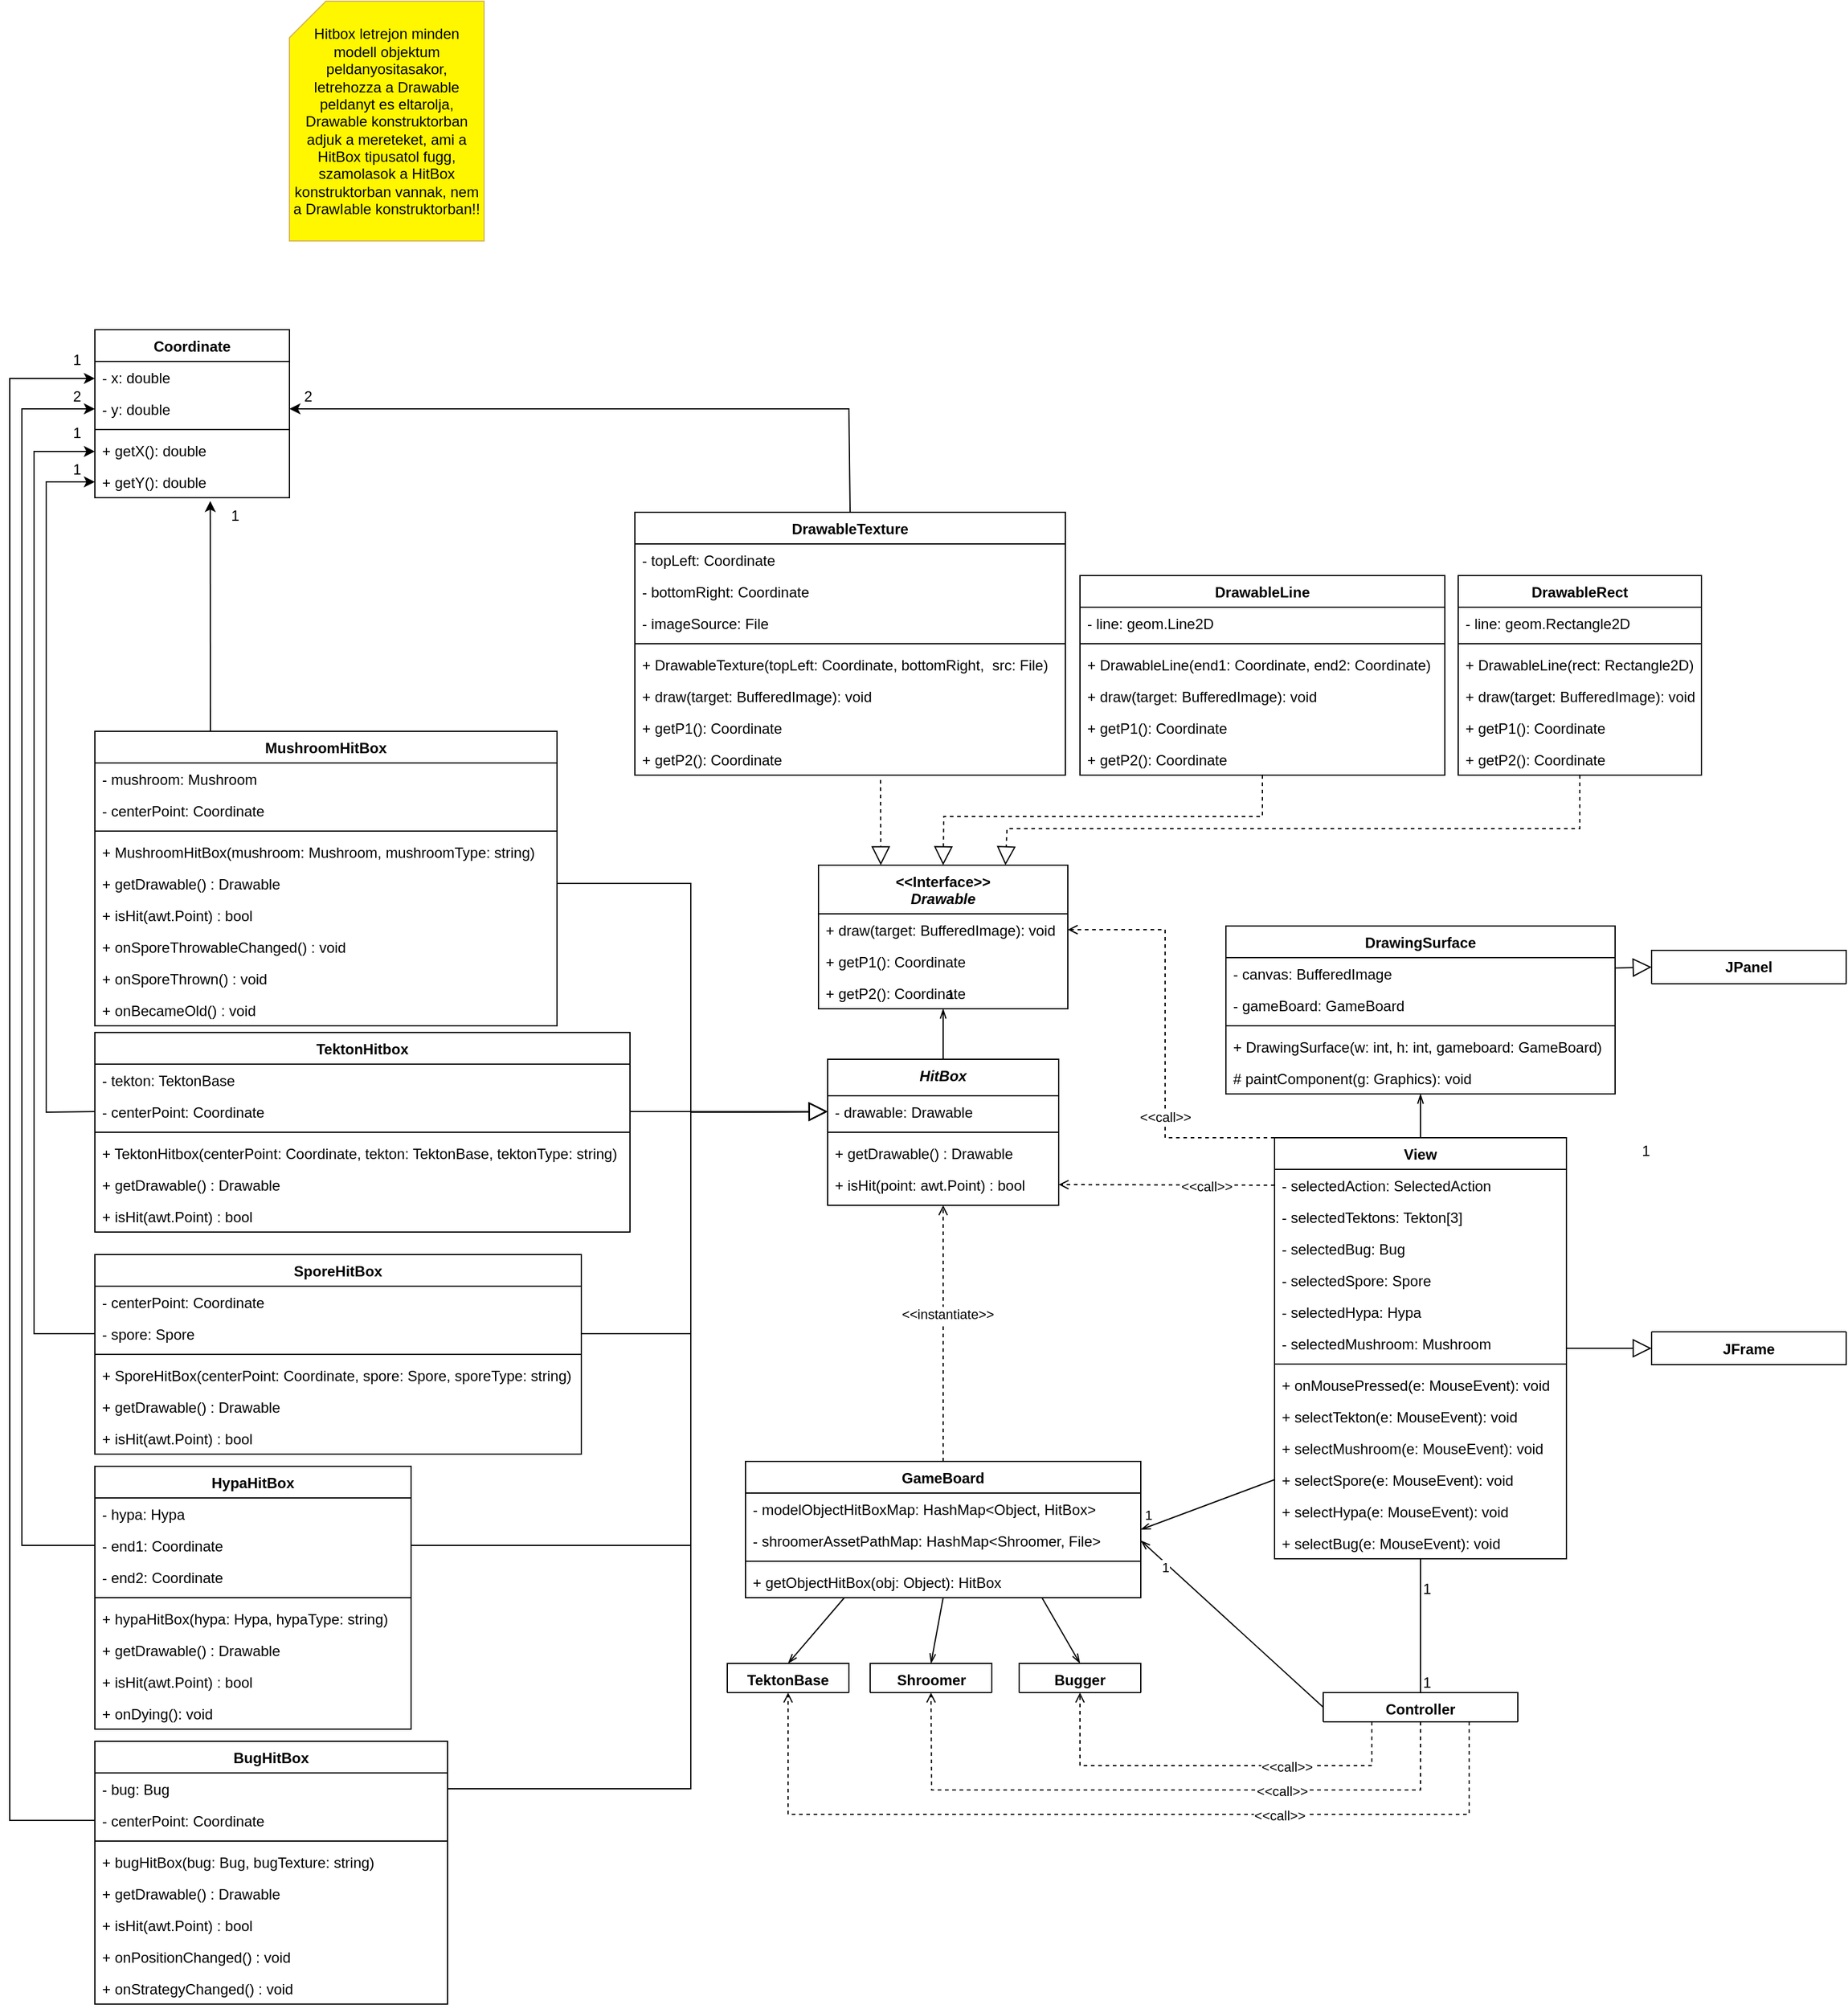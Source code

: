 <mxfile version="26.0.9">
  <diagram id="C5RBs43oDa-KdzZeNtuy" name="Page-1">
    <mxGraphModel dx="2099" dy="2045" grid="1" gridSize="10" guides="1" tooltips="1" connect="1" arrows="1" fold="1" page="1" pageScale="1" pageWidth="827" pageHeight="1169" math="0" shadow="0">
      <root>
        <mxCell id="WIyWlLk6GJQsqaUBKTNV-0" />
        <mxCell id="WIyWlLk6GJQsqaUBKTNV-1" parent="WIyWlLk6GJQsqaUBKTNV-0" />
        <mxCell id="b7TE18RzLWvJwAEUoL4X-48" value="" style="endArrow=openThin;html=1;rounded=0;exitX=0.5;exitY=0;exitDx=0;exitDy=0;endFill=0;labelPosition=right;verticalLabelPosition=top;align=left;verticalAlign=bottom;entryX=0.5;entryY=1;entryDx=0;entryDy=0;" parent="WIyWlLk6GJQsqaUBKTNV-1" source="zkfFHV4jXpPFQw0GAbJ--0" target="b7TE18RzLWvJwAEUoL4X-44" edge="1">
          <mxGeometry width="50" height="50" relative="1" as="geometry">
            <mxPoint x="530" y="70" as="sourcePoint" />
            <mxPoint x="535" y="570" as="targetPoint" />
          </mxGeometry>
        </mxCell>
        <mxCell id="25JT92ZDACR5uKr7Yj_K-0" value="1" style="edgeLabel;html=1;align=center;verticalAlign=middle;resizable=0;points=[];" parent="b7TE18RzLWvJwAEUoL4X-48" vertex="1" connectable="0">
          <mxGeometry x="-0.158" y="-2" relative="1" as="geometry">
            <mxPoint x="3" y="-36" as="offset" />
          </mxGeometry>
        </mxCell>
        <mxCell id="zkfFHV4jXpPFQw0GAbJ--0" value="HitBox" style="swimlane;fontStyle=3;align=center;verticalAlign=top;childLayout=stackLayout;horizontal=1;startSize=30;horizontalStack=0;resizeParent=1;resizeLast=0;collapsible=1;marginBottom=0;rounded=0;shadow=0;strokeWidth=1;fillColor=#FFFFFF;" parent="WIyWlLk6GJQsqaUBKTNV-1" vertex="1">
          <mxGeometry x="522.5" y="599.5" width="190" height="120" as="geometry">
            <mxRectangle x="230" y="140" width="160" height="26" as="alternateBounds" />
          </mxGeometry>
        </mxCell>
        <mxCell id="b7TE18RzLWvJwAEUoL4X-18" value="- drawable: Drawable" style="text;align=left;verticalAlign=top;spacingLeft=4;spacingRight=4;overflow=hidden;rotatable=0;points=[[0,0.5],[1,0.5]];portConstraint=eastwest;" parent="zkfFHV4jXpPFQw0GAbJ--0" vertex="1">
          <mxGeometry y="30" width="190" height="26" as="geometry" />
        </mxCell>
        <mxCell id="b7TE18RzLWvJwAEUoL4X-16" value="" style="line;html=1;strokeWidth=1;align=left;verticalAlign=middle;spacingTop=-1;spacingLeft=3;spacingRight=3;rotatable=0;labelPosition=right;points=[];portConstraint=eastwest;" parent="zkfFHV4jXpPFQw0GAbJ--0" vertex="1">
          <mxGeometry y="56" width="190" height="8" as="geometry" />
        </mxCell>
        <mxCell id="b7TE18RzLWvJwAEUoL4X-0" value="+ getDrawable() : Drawable" style="text;align=left;verticalAlign=top;spacingLeft=4;spacingRight=4;overflow=hidden;rotatable=0;points=[[0,0.5],[1,0.5]];portConstraint=eastwest;" parent="zkfFHV4jXpPFQw0GAbJ--0" vertex="1">
          <mxGeometry y="64" width="190" height="26" as="geometry" />
        </mxCell>
        <mxCell id="zkfFHV4jXpPFQw0GAbJ--5" value="+ isHit(point: awt.Point) : bool" style="text;align=left;verticalAlign=top;spacingLeft=4;spacingRight=4;overflow=hidden;rotatable=0;points=[[0,0.5],[1,0.5]];portConstraint=eastwest;" parent="zkfFHV4jXpPFQw0GAbJ--0" vertex="1">
          <mxGeometry y="90" width="190" height="26" as="geometry" />
        </mxCell>
        <mxCell id="zkfFHV4jXpPFQw0GAbJ--6" value="TektonHitbox" style="swimlane;fontStyle=1;align=center;verticalAlign=top;childLayout=stackLayout;horizontal=1;startSize=26;horizontalStack=0;resizeParent=1;resizeLast=0;collapsible=1;marginBottom=0;rounded=0;shadow=0;strokeWidth=1;" parent="WIyWlLk6GJQsqaUBKTNV-1" vertex="1">
          <mxGeometry x="-80" y="577.5" width="440" height="164" as="geometry">
            <mxRectangle x="130" y="380" width="160" height="26" as="alternateBounds" />
          </mxGeometry>
        </mxCell>
        <mxCell id="HNIebZclduJJjI2QNTIw-2" value="- tekton: TektonBase" style="text;align=left;verticalAlign=top;spacingLeft=4;spacingRight=4;overflow=hidden;rotatable=0;points=[[0,0.5],[1,0.5]];portConstraint=eastwest;rounded=0;shadow=0;html=0;" parent="zkfFHV4jXpPFQw0GAbJ--6" vertex="1">
          <mxGeometry y="26" width="440" height="26" as="geometry" />
        </mxCell>
        <mxCell id="25JT92ZDACR5uKr7Yj_K-16" value="- centerPoint: Coordinate" style="text;align=left;verticalAlign=top;spacingLeft=4;spacingRight=4;overflow=hidden;rotatable=0;points=[[0,0.5],[1,0.5]];portConstraint=eastwest;spacing=2;" parent="zkfFHV4jXpPFQw0GAbJ--6" vertex="1">
          <mxGeometry y="52" width="440" height="26" as="geometry" />
        </mxCell>
        <mxCell id="zkfFHV4jXpPFQw0GAbJ--9" value="" style="line;html=1;strokeWidth=1;align=left;verticalAlign=middle;spacingTop=-1;spacingLeft=3;spacingRight=3;rotatable=0;labelPosition=right;points=[];portConstraint=eastwest;" parent="zkfFHV4jXpPFQw0GAbJ--6" vertex="1">
          <mxGeometry y="78" width="440" height="8" as="geometry" />
        </mxCell>
        <mxCell id="b7TE18RzLWvJwAEUoL4X-19" value="+ TektonHitbox(centerPoint: Coordinate, tekton: TektonBase, tektonType: string) " style="text;align=left;verticalAlign=top;spacingLeft=4;spacingRight=4;overflow=hidden;rotatable=0;points=[[0,0.5],[1,0.5]];portConstraint=eastwest;" parent="zkfFHV4jXpPFQw0GAbJ--6" vertex="1">
          <mxGeometry y="86" width="440" height="26" as="geometry" />
        </mxCell>
        <mxCell id="HNIebZclduJJjI2QNTIw-1" value="+ getDrawable() : Drawable" style="text;align=left;verticalAlign=top;spacingLeft=4;spacingRight=4;overflow=hidden;rotatable=0;points=[[0,0.5],[1,0.5]];portConstraint=eastwest;" parent="zkfFHV4jXpPFQw0GAbJ--6" vertex="1">
          <mxGeometry y="112" width="440" height="26" as="geometry" />
        </mxCell>
        <mxCell id="b7TE18RzLWvJwAEUoL4X-20" value="+ isHit(awt.Point) : bool" style="text;align=left;verticalAlign=top;spacingLeft=4;spacingRight=4;overflow=hidden;rotatable=0;points=[[0,0.5],[1,0.5]];portConstraint=eastwest;" parent="zkfFHV4jXpPFQw0GAbJ--6" vertex="1">
          <mxGeometry y="138" width="440" height="26" as="geometry" />
        </mxCell>
        <mxCell id="zkfFHV4jXpPFQw0GAbJ--13" value="MushroomHitBox" style="swimlane;fontStyle=1;align=center;verticalAlign=top;childLayout=stackLayout;horizontal=1;startSize=26;horizontalStack=0;resizeParent=1;resizeLast=0;collapsible=1;marginBottom=0;rounded=0;shadow=0;strokeWidth=1;" parent="WIyWlLk6GJQsqaUBKTNV-1" vertex="1">
          <mxGeometry x="-80" y="330" width="380" height="242" as="geometry">
            <mxRectangle x="340" y="380" width="170" height="26" as="alternateBounds" />
          </mxGeometry>
        </mxCell>
        <mxCell id="HNIebZclduJJjI2QNTIw-5" value="- mushroom: Mushroom" style="text;align=left;verticalAlign=top;spacingLeft=4;spacingRight=4;overflow=hidden;rotatable=0;points=[[0,0.5],[1,0.5]];portConstraint=eastwest;rounded=0;shadow=0;html=0;" parent="zkfFHV4jXpPFQw0GAbJ--13" vertex="1">
          <mxGeometry y="26" width="380" height="26" as="geometry" />
        </mxCell>
        <mxCell id="25JT92ZDACR5uKr7Yj_K-15" value="- centerPoint: Coordinate" style="text;align=left;verticalAlign=top;spacingLeft=4;spacingRight=4;overflow=hidden;rotatable=0;points=[[0,0.5],[1,0.5]];portConstraint=eastwest;spacing=2;" parent="zkfFHV4jXpPFQw0GAbJ--13" vertex="1">
          <mxGeometry y="52" width="380" height="26" as="geometry" />
        </mxCell>
        <mxCell id="zkfFHV4jXpPFQw0GAbJ--15" value="" style="line;html=1;strokeWidth=1;align=left;verticalAlign=middle;spacingTop=-1;spacingLeft=3;spacingRight=3;rotatable=0;labelPosition=right;points=[];portConstraint=eastwest;" parent="zkfFHV4jXpPFQw0GAbJ--13" vertex="1">
          <mxGeometry y="78" width="380" height="8" as="geometry" />
        </mxCell>
        <mxCell id="b7TE18RzLWvJwAEUoL4X-22" value="+ MushroomHitBox(mushroom: Mushroom, mushroomType: string)" style="text;align=left;verticalAlign=top;spacingLeft=4;spacingRight=4;overflow=hidden;rotatable=0;points=[[0,0.5],[1,0.5]];portConstraint=eastwest;" parent="zkfFHV4jXpPFQw0GAbJ--13" vertex="1">
          <mxGeometry y="86" width="380" height="26" as="geometry" />
        </mxCell>
        <mxCell id="HNIebZclduJJjI2QNTIw-4" value="+ getDrawable() : Drawable" style="text;align=left;verticalAlign=top;spacingLeft=4;spacingRight=4;overflow=hidden;rotatable=0;points=[[0,0.5],[1,0.5]];portConstraint=eastwest;" parent="zkfFHV4jXpPFQw0GAbJ--13" vertex="1">
          <mxGeometry y="112" width="380" height="26" as="geometry" />
        </mxCell>
        <mxCell id="b7TE18RzLWvJwAEUoL4X-23" value="+ isHit(awt.Point) : bool" style="text;align=left;verticalAlign=top;spacingLeft=4;spacingRight=4;overflow=hidden;rotatable=0;points=[[0,0.5],[1,0.5]];portConstraint=eastwest;" parent="zkfFHV4jXpPFQw0GAbJ--13" vertex="1">
          <mxGeometry y="138" width="380" height="26" as="geometry" />
        </mxCell>
        <mxCell id="b7TE18RzLWvJwAEUoL4X-25" value="+ onSporeThrowableChanged() : void" style="text;align=left;verticalAlign=top;spacingLeft=4;spacingRight=4;overflow=hidden;rotatable=0;points=[[0,0.5],[1,0.5]];portConstraint=eastwest;" parent="zkfFHV4jXpPFQw0GAbJ--13" vertex="1">
          <mxGeometry y="164" width="380" height="26" as="geometry" />
        </mxCell>
        <mxCell id="b7TE18RzLWvJwAEUoL4X-24" value="+ onSporeThrown() : void" style="text;align=left;verticalAlign=top;spacingLeft=4;spacingRight=4;overflow=hidden;rotatable=0;points=[[0,0.5],[1,0.5]];portConstraint=eastwest;" parent="zkfFHV4jXpPFQw0GAbJ--13" vertex="1">
          <mxGeometry y="190" width="380" height="26" as="geometry" />
        </mxCell>
        <mxCell id="b7TE18RzLWvJwAEUoL4X-26" value="+ onBecameOld() : void" style="text;align=left;verticalAlign=top;spacingLeft=4;spacingRight=4;overflow=hidden;rotatable=0;points=[[0,0.5],[1,0.5]];portConstraint=eastwest;" parent="zkfFHV4jXpPFQw0GAbJ--13" vertex="1">
          <mxGeometry y="216" width="380" height="26" as="geometry" />
        </mxCell>
        <mxCell id="b7TE18RzLWvJwAEUoL4X-1" value="HypaHitBox" style="swimlane;fontStyle=1;align=center;verticalAlign=top;childLayout=stackLayout;horizontal=1;startSize=26;horizontalStack=0;resizeParent=1;resizeParentMax=0;resizeLast=0;collapsible=1;marginBottom=0;whiteSpace=wrap;html=1;" parent="WIyWlLk6GJQsqaUBKTNV-1" vertex="1">
          <mxGeometry x="-80" y="934" width="260" height="216" as="geometry" />
        </mxCell>
        <mxCell id="HNIebZclduJJjI2QNTIw-9" value="- hypa: Hypa" style="text;strokeColor=none;fillColor=none;align=left;verticalAlign=top;spacingLeft=4;spacingRight=4;overflow=hidden;rotatable=0;points=[[0,0.5],[1,0.5]];portConstraint=eastwest;whiteSpace=wrap;html=1;" parent="b7TE18RzLWvJwAEUoL4X-1" vertex="1">
          <mxGeometry y="26" width="260" height="26" as="geometry" />
        </mxCell>
        <mxCell id="b7TE18RzLWvJwAEUoL4X-2" value="- end1: Coordinate" style="text;strokeColor=none;fillColor=none;align=left;verticalAlign=top;spacingLeft=4;spacingRight=4;overflow=hidden;rotatable=0;points=[[0,0.5],[1,0.5]];portConstraint=eastwest;whiteSpace=wrap;html=1;" parent="b7TE18RzLWvJwAEUoL4X-1" vertex="1">
          <mxGeometry y="52" width="260" height="26" as="geometry" />
        </mxCell>
        <mxCell id="b7TE18RzLWvJwAEUoL4X-89" value="- end2: Coordinate" style="text;strokeColor=none;fillColor=none;align=left;verticalAlign=top;spacingLeft=4;spacingRight=4;overflow=hidden;rotatable=0;points=[[0,0.5],[1,0.5]];portConstraint=eastwest;whiteSpace=wrap;html=1;" parent="b7TE18RzLWvJwAEUoL4X-1" vertex="1">
          <mxGeometry y="78" width="260" height="26" as="geometry" />
        </mxCell>
        <mxCell id="b7TE18RzLWvJwAEUoL4X-3" value="" style="line;strokeWidth=1;fillColor=none;align=left;verticalAlign=middle;spacingTop=-1;spacingLeft=3;spacingRight=3;rotatable=0;labelPosition=right;points=[];portConstraint=eastwest;strokeColor=inherit;" parent="b7TE18RzLWvJwAEUoL4X-1" vertex="1">
          <mxGeometry y="104" width="260" height="8" as="geometry" />
        </mxCell>
        <mxCell id="HNIebZclduJJjI2QNTIw-8" value="+ hypaHitBox(hypa: Hypa, hypaType: string)" style="text;align=left;verticalAlign=top;spacingLeft=4;spacingRight=4;overflow=hidden;rotatable=0;points=[[0,0.5],[1,0.5]];portConstraint=eastwest;" parent="b7TE18RzLWvJwAEUoL4X-1" vertex="1">
          <mxGeometry y="112" width="260" height="26" as="geometry" />
        </mxCell>
        <mxCell id="b7TE18RzLWvJwAEUoL4X-30" value="+ getDrawable() : Drawable" style="text;align=left;verticalAlign=top;spacingLeft=4;spacingRight=4;overflow=hidden;rotatable=0;points=[[0,0.5],[1,0.5]];portConstraint=eastwest;" parent="b7TE18RzLWvJwAEUoL4X-1" vertex="1">
          <mxGeometry y="138" width="260" height="26" as="geometry" />
        </mxCell>
        <mxCell id="b7TE18RzLWvJwAEUoL4X-31" value="+ isHit(awt.Point) : bool" style="text;align=left;verticalAlign=top;spacingLeft=4;spacingRight=4;overflow=hidden;rotatable=0;points=[[0,0.5],[1,0.5]];portConstraint=eastwest;" parent="b7TE18RzLWvJwAEUoL4X-1" vertex="1">
          <mxGeometry y="164" width="260" height="26" as="geometry" />
        </mxCell>
        <mxCell id="b7TE18RzLWvJwAEUoL4X-32" value="+ onDying(): void" style="text;align=left;verticalAlign=top;spacingLeft=4;spacingRight=4;overflow=hidden;rotatable=0;points=[[0,0.5],[1,0.5]];portConstraint=eastwest;" parent="b7TE18RzLWvJwAEUoL4X-1" vertex="1">
          <mxGeometry y="190" width="260" height="26" as="geometry" />
        </mxCell>
        <mxCell id="b7TE18RzLWvJwAEUoL4X-6" value="SporeHitBox" style="swimlane;fontStyle=1;align=center;verticalAlign=top;childLayout=stackLayout;horizontal=1;startSize=26;horizontalStack=0;resizeParent=1;resizeParentMax=0;resizeLast=0;collapsible=1;marginBottom=0;whiteSpace=wrap;html=1;" parent="WIyWlLk6GJQsqaUBKTNV-1" vertex="1">
          <mxGeometry x="-80" y="760" width="400" height="164" as="geometry" />
        </mxCell>
        <mxCell id="25JT92ZDACR5uKr7Yj_K-17" value="- centerPoint: Coordinate" style="text;align=left;verticalAlign=top;spacingLeft=4;spacingRight=4;overflow=hidden;rotatable=0;points=[[0,0.5],[1,0.5]];portConstraint=eastwest;spacing=2;" parent="b7TE18RzLWvJwAEUoL4X-6" vertex="1">
          <mxGeometry y="26" width="400" height="26" as="geometry" />
        </mxCell>
        <mxCell id="HNIebZclduJJjI2QNTIw-6" value="- spore: Spore" style="text;align=left;verticalAlign=top;spacingLeft=4;spacingRight=4;overflow=hidden;rotatable=0;points=[[0,0.5],[1,0.5]];portConstraint=eastwest;rounded=0;shadow=0;html=0;" parent="b7TE18RzLWvJwAEUoL4X-6" vertex="1">
          <mxGeometry y="52" width="400" height="26" as="geometry" />
        </mxCell>
        <mxCell id="b7TE18RzLWvJwAEUoL4X-8" value="" style="line;strokeWidth=1;fillColor=none;align=left;verticalAlign=middle;spacingTop=-1;spacingLeft=3;spacingRight=3;rotatable=0;labelPosition=right;points=[];portConstraint=eastwest;strokeColor=inherit;" parent="b7TE18RzLWvJwAEUoL4X-6" vertex="1">
          <mxGeometry y="78" width="400" height="8" as="geometry" />
        </mxCell>
        <mxCell id="HNIebZclduJJjI2QNTIw-7" value="+ SporeHitBox(centerPoint: Coordinate, spore: Spore, sporeType: string)" style="text;align=left;verticalAlign=top;spacingLeft=4;spacingRight=4;overflow=hidden;rotatable=0;points=[[0,0.5],[1,0.5]];portConstraint=eastwest;" parent="b7TE18RzLWvJwAEUoL4X-6" vertex="1">
          <mxGeometry y="86" width="400" height="26" as="geometry" />
        </mxCell>
        <mxCell id="b7TE18RzLWvJwAEUoL4X-28" value="+ getDrawable() : Drawable" style="text;align=left;verticalAlign=top;spacingLeft=4;spacingRight=4;overflow=hidden;rotatable=0;points=[[0,0.5],[1,0.5]];portConstraint=eastwest;" parent="b7TE18RzLWvJwAEUoL4X-6" vertex="1">
          <mxGeometry y="112" width="400" height="26" as="geometry" />
        </mxCell>
        <mxCell id="b7TE18RzLWvJwAEUoL4X-29" value="+ isHit(awt.Point) : bool" style="text;align=left;verticalAlign=top;spacingLeft=4;spacingRight=4;overflow=hidden;rotatable=0;points=[[0,0.5],[1,0.5]];portConstraint=eastwest;" parent="b7TE18RzLWvJwAEUoL4X-6" vertex="1">
          <mxGeometry y="138" width="400" height="26" as="geometry" />
        </mxCell>
        <mxCell id="b7TE18RzLWvJwAEUoL4X-11" value="BugHitBox" style="swimlane;fontStyle=1;align=center;verticalAlign=top;childLayout=stackLayout;horizontal=1;startSize=26;horizontalStack=0;resizeParent=1;resizeParentMax=0;resizeLast=0;collapsible=1;marginBottom=0;whiteSpace=wrap;html=1;" parent="WIyWlLk6GJQsqaUBKTNV-1" vertex="1">
          <mxGeometry x="-80" y="1160" width="290" height="216" as="geometry" />
        </mxCell>
        <mxCell id="HNIebZclduJJjI2QNTIw-10" value="- bug: Bug" style="text;strokeColor=none;fillColor=none;align=left;verticalAlign=top;spacingLeft=4;spacingRight=4;overflow=hidden;rotatable=0;points=[[0,0.5],[1,0.5]];portConstraint=eastwest;whiteSpace=wrap;html=1;" parent="b7TE18RzLWvJwAEUoL4X-11" vertex="1">
          <mxGeometry y="26" width="290" height="26" as="geometry" />
        </mxCell>
        <mxCell id="25JT92ZDACR5uKr7Yj_K-18" value="- centerPoint: Coordinate" style="text;align=left;verticalAlign=top;spacingLeft=4;spacingRight=4;overflow=hidden;rotatable=0;points=[[0,0.5],[1,0.5]];portConstraint=eastwest;spacing=2;" parent="b7TE18RzLWvJwAEUoL4X-11" vertex="1">
          <mxGeometry y="52" width="290" height="26" as="geometry" />
        </mxCell>
        <mxCell id="b7TE18RzLWvJwAEUoL4X-13" value="" style="line;strokeWidth=1;fillColor=none;align=left;verticalAlign=middle;spacingTop=-1;spacingLeft=3;spacingRight=3;rotatable=0;labelPosition=right;points=[];portConstraint=eastwest;strokeColor=inherit;" parent="b7TE18RzLWvJwAEUoL4X-11" vertex="1">
          <mxGeometry y="78" width="290" height="8" as="geometry" />
        </mxCell>
        <mxCell id="HNIebZclduJJjI2QNTIw-11" value="+ bugHitBox(bug: Bug, bugTexture: string)" style="text;align=left;verticalAlign=top;spacingLeft=4;spacingRight=4;overflow=hidden;rotatable=0;points=[[0,0.5],[1,0.5]];portConstraint=eastwest;" parent="b7TE18RzLWvJwAEUoL4X-11" vertex="1">
          <mxGeometry y="86" width="290" height="26" as="geometry" />
        </mxCell>
        <mxCell id="b7TE18RzLWvJwAEUoL4X-34" value="+ getDrawable() : Drawable" style="text;align=left;verticalAlign=top;spacingLeft=4;spacingRight=4;overflow=hidden;rotatable=0;points=[[0,0.5],[1,0.5]];portConstraint=eastwest;" parent="b7TE18RzLWvJwAEUoL4X-11" vertex="1">
          <mxGeometry y="112" width="290" height="26" as="geometry" />
        </mxCell>
        <mxCell id="b7TE18RzLWvJwAEUoL4X-35" value="+ isHit(awt.Point) : bool" style="text;align=left;verticalAlign=top;spacingLeft=4;spacingRight=4;overflow=hidden;rotatable=0;points=[[0,0.5],[1,0.5]];portConstraint=eastwest;" parent="b7TE18RzLWvJwAEUoL4X-11" vertex="1">
          <mxGeometry y="138" width="290" height="26" as="geometry" />
        </mxCell>
        <mxCell id="b7TE18RzLWvJwAEUoL4X-36" value="+ onPositionChanged() : void" style="text;align=left;verticalAlign=top;spacingLeft=4;spacingRight=4;overflow=hidden;rotatable=0;points=[[0,0.5],[1,0.5]];portConstraint=eastwest;" parent="b7TE18RzLWvJwAEUoL4X-11" vertex="1">
          <mxGeometry y="164" width="290" height="26" as="geometry" />
        </mxCell>
        <mxCell id="b7TE18RzLWvJwAEUoL4X-37" value="+ onStrategyChanged() : void" style="text;align=left;verticalAlign=top;spacingLeft=4;spacingRight=4;overflow=hidden;rotatable=0;points=[[0,0.5],[1,0.5]];portConstraint=eastwest;" parent="b7TE18RzLWvJwAEUoL4X-11" vertex="1">
          <mxGeometry y="190" width="290" height="26" as="geometry" />
        </mxCell>
        <mxCell id="b7TE18RzLWvJwAEUoL4X-44" value="&amp;lt;&amp;lt;Interface&amp;gt;&amp;gt;&lt;div&gt;&lt;i&gt;Drawable&lt;/i&gt;&lt;/div&gt;" style="swimlane;fontStyle=1;align=center;verticalAlign=top;childLayout=stackLayout;horizontal=1;startSize=40;horizontalStack=0;resizeParent=1;resizeParentMax=0;resizeLast=0;collapsible=1;marginBottom=0;whiteSpace=wrap;html=1;" parent="WIyWlLk6GJQsqaUBKTNV-1" vertex="1">
          <mxGeometry x="515" y="440" width="205" height="118" as="geometry" />
        </mxCell>
        <mxCell id="b7TE18RzLWvJwAEUoL4X-47" value="+ draw(target: BufferedImage): void" style="text;strokeColor=none;fillColor=none;align=left;verticalAlign=top;spacingLeft=4;spacingRight=4;overflow=hidden;rotatable=0;points=[[0,0.5],[1,0.5]];portConstraint=eastwest;whiteSpace=wrap;html=1;" parent="b7TE18RzLWvJwAEUoL4X-44" vertex="1">
          <mxGeometry y="40" width="205" height="26" as="geometry" />
        </mxCell>
        <mxCell id="25JT92ZDACR5uKr7Yj_K-7" value="+ getP1(): Coordinate" style="text;strokeColor=none;fillColor=none;align=left;verticalAlign=top;spacingLeft=4;spacingRight=4;overflow=hidden;rotatable=0;points=[[0,0.5],[1,0.5]];portConstraint=eastwest;whiteSpace=wrap;html=1;" parent="b7TE18RzLWvJwAEUoL4X-44" vertex="1">
          <mxGeometry y="66" width="205" height="26" as="geometry" />
        </mxCell>
        <mxCell id="25JT92ZDACR5uKr7Yj_K-8" value="+ getP2(): Coordinate" style="text;strokeColor=none;fillColor=none;align=left;verticalAlign=top;spacingLeft=4;spacingRight=4;overflow=hidden;rotatable=0;points=[[0,0.5],[1,0.5]];portConstraint=eastwest;whiteSpace=wrap;html=1;" parent="b7TE18RzLWvJwAEUoL4X-44" vertex="1">
          <mxGeometry y="92" width="205" height="26" as="geometry" />
        </mxCell>
        <mxCell id="b7TE18RzLWvJwAEUoL4X-49" value="DrawableTexture" style="swimlane;fontStyle=1;align=center;verticalAlign=top;childLayout=stackLayout;horizontal=1;startSize=26;horizontalStack=0;resizeParent=1;resizeParentMax=0;resizeLast=0;collapsible=1;marginBottom=0;whiteSpace=wrap;html=1;" parent="WIyWlLk6GJQsqaUBKTNV-1" vertex="1">
          <mxGeometry x="364" y="150" width="354" height="216" as="geometry" />
        </mxCell>
        <mxCell id="25JT92ZDACR5uKr7Yj_K-19" value="- topLeft: Coordinate" style="text;strokeColor=none;fillColor=none;align=left;verticalAlign=top;spacingLeft=4;spacingRight=4;overflow=hidden;rotatable=0;points=[[0,0.5],[1,0.5]];portConstraint=eastwest;whiteSpace=wrap;html=1;" parent="b7TE18RzLWvJwAEUoL4X-49" vertex="1">
          <mxGeometry y="26" width="354" height="26" as="geometry" />
        </mxCell>
        <mxCell id="b7TE18RzLWvJwAEUoL4X-50" value="- bottomRight: Coordinate" style="text;strokeColor=none;fillColor=none;align=left;verticalAlign=top;spacingLeft=4;spacingRight=4;overflow=hidden;rotatable=0;points=[[0,0.5],[1,0.5]];portConstraint=eastwest;whiteSpace=wrap;html=1;" parent="b7TE18RzLWvJwAEUoL4X-49" vertex="1">
          <mxGeometry y="52" width="354" height="26" as="geometry" />
        </mxCell>
        <mxCell id="b7TE18RzLWvJwAEUoL4X-58" value="- imageSource: File" style="text;strokeColor=none;fillColor=none;align=left;verticalAlign=top;spacingLeft=4;spacingRight=4;overflow=hidden;rotatable=0;points=[[0,0.5],[1,0.5]];portConstraint=eastwest;whiteSpace=wrap;html=1;" parent="b7TE18RzLWvJwAEUoL4X-49" vertex="1">
          <mxGeometry y="78" width="354" height="26" as="geometry" />
        </mxCell>
        <mxCell id="b7TE18RzLWvJwAEUoL4X-51" value="" style="line;strokeWidth=1;fillColor=none;align=left;verticalAlign=middle;spacingTop=-1;spacingLeft=3;spacingRight=3;rotatable=0;labelPosition=right;points=[];portConstraint=eastwest;strokeColor=inherit;" parent="b7TE18RzLWvJwAEUoL4X-49" vertex="1">
          <mxGeometry y="104" width="354" height="8" as="geometry" />
        </mxCell>
        <mxCell id="b7TE18RzLWvJwAEUoL4X-53" value="+ DrawableTexture(topLeft: Coordinate, bottomRight,&amp;nbsp; src: File)" style="text;strokeColor=none;fillColor=none;align=left;verticalAlign=top;spacingLeft=4;spacingRight=4;overflow=hidden;rotatable=0;points=[[0,0.5],[1,0.5]];portConstraint=eastwest;whiteSpace=wrap;html=1;" parent="b7TE18RzLWvJwAEUoL4X-49" vertex="1">
          <mxGeometry y="112" width="354" height="26" as="geometry" />
        </mxCell>
        <mxCell id="HNIebZclduJJjI2QNTIw-64" value="+ draw(target: BufferedImage): void" style="text;strokeColor=none;fillColor=none;align=left;verticalAlign=top;spacingLeft=4;spacingRight=4;overflow=hidden;rotatable=0;points=[[0,0.5],[1,0.5]];portConstraint=eastwest;whiteSpace=wrap;html=1;" parent="b7TE18RzLWvJwAEUoL4X-49" vertex="1">
          <mxGeometry y="138" width="354" height="26" as="geometry" />
        </mxCell>
        <mxCell id="25JT92ZDACR5uKr7Yj_K-9" value="+ getP1(): Coordinate" style="text;strokeColor=none;fillColor=none;align=left;verticalAlign=top;spacingLeft=4;spacingRight=4;overflow=hidden;rotatable=0;points=[[0,0.5],[1,0.5]];portConstraint=eastwest;whiteSpace=wrap;html=1;" parent="b7TE18RzLWvJwAEUoL4X-49" vertex="1">
          <mxGeometry y="164" width="354" height="26" as="geometry" />
        </mxCell>
        <mxCell id="25JT92ZDACR5uKr7Yj_K-10" value="+ getP2(): Coordinate" style="text;strokeColor=none;fillColor=none;align=left;verticalAlign=top;spacingLeft=4;spacingRight=4;overflow=hidden;rotatable=0;points=[[0,0.5],[1,0.5]];portConstraint=eastwest;whiteSpace=wrap;html=1;" parent="b7TE18RzLWvJwAEUoL4X-49" vertex="1">
          <mxGeometry y="190" width="354" height="26" as="geometry" />
        </mxCell>
        <mxCell id="b7TE18RzLWvJwAEUoL4X-67" value="DrawableLine" style="swimlane;fontStyle=1;align=center;verticalAlign=top;childLayout=stackLayout;horizontal=1;startSize=26;horizontalStack=0;resizeParent=1;resizeParentMax=0;resizeLast=0;collapsible=1;marginBottom=0;whiteSpace=wrap;html=1;" parent="WIyWlLk6GJQsqaUBKTNV-1" vertex="1">
          <mxGeometry x="730" y="202" width="300" height="164" as="geometry" />
        </mxCell>
        <mxCell id="b7TE18RzLWvJwAEUoL4X-68" value="- line:&amp;nbsp;geom.Line2D" style="text;strokeColor=none;fillColor=none;align=left;verticalAlign=top;spacingLeft=4;spacingRight=4;overflow=hidden;rotatable=0;points=[[0,0.5],[1,0.5]];portConstraint=eastwest;whiteSpace=wrap;html=1;" parent="b7TE18RzLWvJwAEUoL4X-67" vertex="1">
          <mxGeometry y="26" width="300" height="26" as="geometry" />
        </mxCell>
        <mxCell id="b7TE18RzLWvJwAEUoL4X-69" value="" style="line;strokeWidth=1;fillColor=none;align=left;verticalAlign=middle;spacingTop=-1;spacingLeft=3;spacingRight=3;rotatable=0;labelPosition=right;points=[];portConstraint=eastwest;strokeColor=inherit;" parent="b7TE18RzLWvJwAEUoL4X-67" vertex="1">
          <mxGeometry y="52" width="300" height="8" as="geometry" />
        </mxCell>
        <mxCell id="HNIebZclduJJjI2QNTIw-65" value="+ DrawableLine(end1: Coordinate, end2: Coordinate)" style="text;strokeColor=none;fillColor=none;align=left;verticalAlign=top;spacingLeft=4;spacingRight=4;overflow=hidden;rotatable=0;points=[[0,0.5],[1,0.5]];portConstraint=eastwest;whiteSpace=wrap;html=1;" parent="b7TE18RzLWvJwAEUoL4X-67" vertex="1">
          <mxGeometry y="60" width="300" height="26" as="geometry" />
        </mxCell>
        <mxCell id="b7TE18RzLWvJwAEUoL4X-71" value="+ draw(target: BufferedImage): void" style="text;strokeColor=none;fillColor=none;align=left;verticalAlign=top;spacingLeft=4;spacingRight=4;overflow=hidden;rotatable=0;points=[[0,0.5],[1,0.5]];portConstraint=eastwest;whiteSpace=wrap;html=1;" parent="b7TE18RzLWvJwAEUoL4X-67" vertex="1">
          <mxGeometry y="86" width="300" height="26" as="geometry" />
        </mxCell>
        <mxCell id="25JT92ZDACR5uKr7Yj_K-11" value="+ getP1(): Coordinate" style="text;strokeColor=none;fillColor=none;align=left;verticalAlign=top;spacingLeft=4;spacingRight=4;overflow=hidden;rotatable=0;points=[[0,0.5],[1,0.5]];portConstraint=eastwest;whiteSpace=wrap;html=1;" parent="b7TE18RzLWvJwAEUoL4X-67" vertex="1">
          <mxGeometry y="112" width="300" height="26" as="geometry" />
        </mxCell>
        <mxCell id="25JT92ZDACR5uKr7Yj_K-12" value="+ getP2(): Coordinate" style="text;strokeColor=none;fillColor=none;align=left;verticalAlign=top;spacingLeft=4;spacingRight=4;overflow=hidden;rotatable=0;points=[[0,0.5],[1,0.5]];portConstraint=eastwest;whiteSpace=wrap;html=1;" parent="b7TE18RzLWvJwAEUoL4X-67" vertex="1">
          <mxGeometry y="138" width="300" height="26" as="geometry" />
        </mxCell>
        <mxCell id="b7TE18RzLWvJwAEUoL4X-74" value="DrawableRect" style="swimlane;fontStyle=1;align=center;verticalAlign=top;childLayout=stackLayout;horizontal=1;startSize=26;horizontalStack=0;resizeParent=1;resizeParentMax=0;resizeLast=0;collapsible=1;marginBottom=0;whiteSpace=wrap;html=1;" parent="WIyWlLk6GJQsqaUBKTNV-1" vertex="1">
          <mxGeometry x="1041" y="202" width="200" height="164" as="geometry" />
        </mxCell>
        <mxCell id="b7TE18RzLWvJwAEUoL4X-75" value="- line:&amp;nbsp;geom.Rectangle2D" style="text;strokeColor=none;fillColor=none;align=left;verticalAlign=top;spacingLeft=4;spacingRight=4;overflow=hidden;rotatable=0;points=[[0,0.5],[1,0.5]];portConstraint=eastwest;whiteSpace=wrap;html=1;" parent="b7TE18RzLWvJwAEUoL4X-74" vertex="1">
          <mxGeometry y="26" width="200" height="26" as="geometry" />
        </mxCell>
        <mxCell id="b7TE18RzLWvJwAEUoL4X-76" value="" style="line;strokeWidth=1;fillColor=none;align=left;verticalAlign=middle;spacingTop=-1;spacingLeft=3;spacingRight=3;rotatable=0;labelPosition=right;points=[];portConstraint=eastwest;strokeColor=inherit;" parent="b7TE18RzLWvJwAEUoL4X-74" vertex="1">
          <mxGeometry y="52" width="200" height="8" as="geometry" />
        </mxCell>
        <mxCell id="HNIebZclduJJjI2QNTIw-66" value="+ DrawableLine(rect: Rectangle2D)" style="text;strokeColor=none;fillColor=none;align=left;verticalAlign=top;spacingLeft=4;spacingRight=4;overflow=hidden;rotatable=0;points=[[0,0.5],[1,0.5]];portConstraint=eastwest;whiteSpace=wrap;html=1;" parent="b7TE18RzLWvJwAEUoL4X-74" vertex="1">
          <mxGeometry y="60" width="200" height="26" as="geometry" />
        </mxCell>
        <mxCell id="b7TE18RzLWvJwAEUoL4X-77" value="+ draw(target: BufferedImage): void" style="text;strokeColor=none;fillColor=none;align=left;verticalAlign=top;spacingLeft=4;spacingRight=4;overflow=hidden;rotatable=0;points=[[0,0.5],[1,0.5]];portConstraint=eastwest;whiteSpace=wrap;html=1;" parent="b7TE18RzLWvJwAEUoL4X-74" vertex="1">
          <mxGeometry y="86" width="200" height="26" as="geometry" />
        </mxCell>
        <mxCell id="25JT92ZDACR5uKr7Yj_K-13" value="+ getP1(): Coordinate" style="text;strokeColor=none;fillColor=none;align=left;verticalAlign=top;spacingLeft=4;spacingRight=4;overflow=hidden;rotatable=0;points=[[0,0.5],[1,0.5]];portConstraint=eastwest;whiteSpace=wrap;html=1;" parent="b7TE18RzLWvJwAEUoL4X-74" vertex="1">
          <mxGeometry y="112" width="200" height="26" as="geometry" />
        </mxCell>
        <mxCell id="25JT92ZDACR5uKr7Yj_K-14" value="+ getP2(): Coordinate" style="text;strokeColor=none;fillColor=none;align=left;verticalAlign=top;spacingLeft=4;spacingRight=4;overflow=hidden;rotatable=0;points=[[0,0.5],[1,0.5]];portConstraint=eastwest;whiteSpace=wrap;html=1;" parent="b7TE18RzLWvJwAEUoL4X-74" vertex="1">
          <mxGeometry y="138" width="200" height="26" as="geometry" />
        </mxCell>
        <mxCell id="b7TE18RzLWvJwAEUoL4X-80" value="Hitbox letrejon minden modell objektum peldanyositasakor, letrehozza a Drawable peldanyt es eltarolja, Drawable konstruktorban adjuk a mereteket, ami a HitBox tipusatol fugg, szamolasok a HitBox konstruktorban vannak, nem a DrawIable konstruktorban!!" style="shape=card;whiteSpace=wrap;html=1;fillColor=light-dark(#fff700, #281d00);strokeColor=#d6b656;" parent="WIyWlLk6GJQsqaUBKTNV-1" vertex="1">
          <mxGeometry x="80" y="-270" width="160" height="197" as="geometry" />
        </mxCell>
        <mxCell id="b7TE18RzLWvJwAEUoL4X-83" value="Coordinate" style="swimlane;fontStyle=1;align=center;verticalAlign=top;childLayout=stackLayout;horizontal=1;startSize=26;horizontalStack=0;resizeParent=1;resizeParentMax=0;resizeLast=0;collapsible=1;marginBottom=0;whiteSpace=wrap;html=1;" parent="WIyWlLk6GJQsqaUBKTNV-1" vertex="1">
          <mxGeometry x="-80" width="160" height="138" as="geometry" />
        </mxCell>
        <mxCell id="b7TE18RzLWvJwAEUoL4X-84" value="- x: double" style="text;strokeColor=none;fillColor=none;align=left;verticalAlign=top;spacingLeft=4;spacingRight=4;overflow=hidden;rotatable=0;points=[[0,0.5],[1,0.5]];portConstraint=eastwest;whiteSpace=wrap;html=1;" parent="b7TE18RzLWvJwAEUoL4X-83" vertex="1">
          <mxGeometry y="26" width="160" height="26" as="geometry" />
        </mxCell>
        <mxCell id="b7TE18RzLWvJwAEUoL4X-87" value="- y: double" style="text;strokeColor=none;fillColor=none;align=left;verticalAlign=top;spacingLeft=4;spacingRight=4;overflow=hidden;rotatable=0;points=[[0,0.5],[1,0.5]];portConstraint=eastwest;whiteSpace=wrap;html=1;" parent="b7TE18RzLWvJwAEUoL4X-83" vertex="1">
          <mxGeometry y="52" width="160" height="26" as="geometry" />
        </mxCell>
        <mxCell id="b7TE18RzLWvJwAEUoL4X-85" value="" style="line;strokeWidth=1;fillColor=none;align=left;verticalAlign=middle;spacingTop=-1;spacingLeft=3;spacingRight=3;rotatable=0;labelPosition=right;points=[];portConstraint=eastwest;strokeColor=inherit;" parent="b7TE18RzLWvJwAEUoL4X-83" vertex="1">
          <mxGeometry y="78" width="160" height="8" as="geometry" />
        </mxCell>
        <mxCell id="b7TE18RzLWvJwAEUoL4X-86" value="+ getX(): double" style="text;strokeColor=none;fillColor=none;align=left;verticalAlign=top;spacingLeft=4;spacingRight=4;overflow=hidden;rotatable=0;points=[[0,0.5],[1,0.5]];portConstraint=eastwest;whiteSpace=wrap;html=1;" parent="b7TE18RzLWvJwAEUoL4X-83" vertex="1">
          <mxGeometry y="86" width="160" height="26" as="geometry" />
        </mxCell>
        <mxCell id="b7TE18RzLWvJwAEUoL4X-88" value="+ getY(): double" style="text;strokeColor=none;fillColor=none;align=left;verticalAlign=top;spacingLeft=4;spacingRight=4;overflow=hidden;rotatable=0;points=[[0,0.5],[1,0.5]];portConstraint=eastwest;whiteSpace=wrap;html=1;" parent="b7TE18RzLWvJwAEUoL4X-83" vertex="1">
          <mxGeometry y="112" width="160" height="26" as="geometry" />
        </mxCell>
        <mxCell id="HNIebZclduJJjI2QNTIw-12" value="" style="endArrow=block;html=1;rounded=0;exitX=1;exitY=0.5;exitDx=0;exitDy=0;endFill=0;endSize=13;entryX=0;entryY=0.5;entryDx=0;entryDy=0;" parent="WIyWlLk6GJQsqaUBKTNV-1" source="HNIebZclduJJjI2QNTIw-4" target="b7TE18RzLWvJwAEUoL4X-18" edge="1">
          <mxGeometry width="50" height="50" relative="1" as="geometry">
            <mxPoint x="368.32" y="-172.334" as="sourcePoint" />
            <mxPoint x="440" y="643" as="targetPoint" />
            <Array as="points">
              <mxPoint x="410" y="455" />
              <mxPoint x="410" y="643" />
            </Array>
          </mxGeometry>
        </mxCell>
        <mxCell id="HNIebZclduJJjI2QNTIw-13" value="" style="endArrow=block;html=1;rounded=0;exitX=1;exitY=0.5;exitDx=0;exitDy=0;endFill=0;endSize=13;entryX=0;entryY=0.5;entryDx=0;entryDy=0;" parent="WIyWlLk6GJQsqaUBKTNV-1" source="25JT92ZDACR5uKr7Yj_K-16" target="b7TE18RzLWvJwAEUoL4X-18" edge="1">
          <mxGeometry width="50" height="50" relative="1" as="geometry">
            <mxPoint x="310" y="443" as="sourcePoint" />
            <mxPoint x="440" y="643" as="targetPoint" />
            <Array as="points" />
          </mxGeometry>
        </mxCell>
        <mxCell id="HNIebZclduJJjI2QNTIw-14" value="" style="endArrow=block;html=1;rounded=0;endFill=0;endSize=13;exitX=1;exitY=0.5;exitDx=0;exitDy=0;entryX=0;entryY=0.5;entryDx=0;entryDy=0;" parent="WIyWlLk6GJQsqaUBKTNV-1" source="HNIebZclduJJjI2QNTIw-6" target="b7TE18RzLWvJwAEUoL4X-18" edge="1">
          <mxGeometry width="50" height="50" relative="1" as="geometry">
            <mxPoint x="400" y="670" as="sourcePoint" />
            <mxPoint x="510" y="650" as="targetPoint" />
            <Array as="points">
              <mxPoint x="410" y="825" />
              <mxPoint x="410" y="643" />
            </Array>
          </mxGeometry>
        </mxCell>
        <mxCell id="HNIebZclduJJjI2QNTIw-15" value="" style="endArrow=block;html=1;rounded=0;endFill=0;endSize=13;exitX=1;exitY=0.5;exitDx=0;exitDy=0;entryX=0;entryY=0.5;entryDx=0;entryDy=0;" parent="WIyWlLk6GJQsqaUBKTNV-1" source="b7TE18RzLWvJwAEUoL4X-2" target="b7TE18RzLWvJwAEUoL4X-18" edge="1">
          <mxGeometry width="50" height="50" relative="1" as="geometry">
            <mxPoint x="330" y="809" as="sourcePoint" />
            <mxPoint x="520" y="643" as="targetPoint" />
            <Array as="points">
              <mxPoint x="410" y="999" />
              <mxPoint x="410" y="643" />
            </Array>
          </mxGeometry>
        </mxCell>
        <mxCell id="HNIebZclduJJjI2QNTIw-16" value="" style="endArrow=block;html=1;rounded=0;endFill=0;endSize=13;exitX=1;exitY=0.5;exitDx=0;exitDy=0;entryX=0;entryY=0.5;entryDx=0;entryDy=0;" parent="WIyWlLk6GJQsqaUBKTNV-1" source="HNIebZclduJJjI2QNTIw-10" target="b7TE18RzLWvJwAEUoL4X-18" edge="1">
          <mxGeometry width="50" height="50" relative="1" as="geometry">
            <mxPoint x="190" y="995" as="sourcePoint" />
            <mxPoint x="440" y="643" as="targetPoint" />
            <Array as="points">
              <mxPoint x="410" y="1199" />
              <mxPoint x="410" y="643" />
            </Array>
          </mxGeometry>
        </mxCell>
        <mxCell id="HNIebZclduJJjI2QNTIw-17" value="GameBoard" style="swimlane;fontStyle=1;align=center;verticalAlign=top;childLayout=stackLayout;horizontal=1;startSize=26;horizontalStack=0;resizeParent=1;resizeParentMax=0;resizeLast=0;collapsible=1;marginBottom=0;whiteSpace=wrap;html=1;" parent="WIyWlLk6GJQsqaUBKTNV-1" vertex="1">
          <mxGeometry x="455" y="930" width="325" height="112" as="geometry" />
        </mxCell>
        <mxCell id="xF2YzToa0ywrbkmpJbIF-13" value="- modelObjectHitBoxMap: HashMap&lt;Object, HitBox&gt;" style="text;align=left;verticalAlign=top;spacingLeft=4;spacingRight=4;overflow=hidden;rotatable=0;points=[[0,0.5],[1,0.5]];portConstraint=eastwest;" parent="HNIebZclduJJjI2QNTIw-17" vertex="1">
          <mxGeometry y="26" width="325" height="26" as="geometry" />
        </mxCell>
        <mxCell id="HNIebZclduJJjI2QNTIw-28" value="- shroomerAssetPathMap: HashMap&lt;Shroomer, File&gt;" style="text;align=left;verticalAlign=top;spacingLeft=4;spacingRight=4;overflow=hidden;rotatable=0;points=[[0,0.5],[1,0.5]];portConstraint=eastwest;" parent="HNIebZclduJJjI2QNTIw-17" vertex="1">
          <mxGeometry y="52" width="325" height="26" as="geometry" />
        </mxCell>
        <mxCell id="xF2YzToa0ywrbkmpJbIF-14" value="" style="line;html=1;strokeWidth=1;align=left;verticalAlign=middle;spacingTop=-1;spacingLeft=3;spacingRight=3;rotatable=0;labelPosition=right;points=[];portConstraint=eastwest;" parent="HNIebZclduJJjI2QNTIw-17" vertex="1">
          <mxGeometry y="78" width="325" height="8" as="geometry" />
        </mxCell>
        <mxCell id="xF2YzToa0ywrbkmpJbIF-15" value="+ getObjectHitBox(obj: Object): HitBox" style="text;align=left;verticalAlign=top;spacingLeft=4;spacingRight=4;overflow=hidden;rotatable=0;points=[[0,0.5],[1,0.5]];portConstraint=eastwest;" parent="HNIebZclduJJjI2QNTIw-17" vertex="1">
          <mxGeometry y="86" width="325" height="26" as="geometry" />
        </mxCell>
        <mxCell id="HNIebZclduJJjI2QNTIw-22" value="View" style="swimlane;fontStyle=1;align=center;verticalAlign=top;childLayout=stackLayout;horizontal=1;startSize=26;horizontalStack=0;resizeParent=1;resizeParentMax=0;resizeLast=0;collapsible=1;marginBottom=0;whiteSpace=wrap;html=1;" parent="WIyWlLk6GJQsqaUBKTNV-1" vertex="1">
          <mxGeometry x="890" y="664" width="240" height="346" as="geometry" />
        </mxCell>
        <mxCell id="xF2YzToa0ywrbkmpJbIF-28" value="- selectedAction: SelectedAction" style="text;strokeColor=none;fillColor=none;align=left;verticalAlign=top;spacingLeft=4;spacingRight=4;overflow=hidden;rotatable=0;points=[[0,0.5],[1,0.5]];portConstraint=eastwest;whiteSpace=wrap;html=1;" parent="HNIebZclduJJjI2QNTIw-22" vertex="1">
          <mxGeometry y="26" width="240" height="26" as="geometry" />
        </mxCell>
        <mxCell id="xF2YzToa0ywrbkmpJbIF-24" value="- selectedTektons: Tekton[3]" style="text;strokeColor=none;fillColor=none;align=left;verticalAlign=top;spacingLeft=4;spacingRight=4;overflow=hidden;rotatable=0;points=[[0,0.5],[1,0.5]];portConstraint=eastwest;whiteSpace=wrap;html=1;" parent="HNIebZclduJJjI2QNTIw-22" vertex="1">
          <mxGeometry y="52" width="240" height="26" as="geometry" />
        </mxCell>
        <mxCell id="xF2YzToa0ywrbkmpJbIF-23" value="- selectedBug: Bug" style="text;strokeColor=none;fillColor=none;align=left;verticalAlign=top;spacingLeft=4;spacingRight=4;overflow=hidden;rotatable=0;points=[[0,0.5],[1,0.5]];portConstraint=eastwest;whiteSpace=wrap;html=1;" parent="HNIebZclduJJjI2QNTIw-22" vertex="1">
          <mxGeometry y="78" width="240" height="26" as="geometry" />
        </mxCell>
        <mxCell id="xF2YzToa0ywrbkmpJbIF-25" value="- selectedSpore: Spore" style="text;strokeColor=none;fillColor=none;align=left;verticalAlign=top;spacingLeft=4;spacingRight=4;overflow=hidden;rotatable=0;points=[[0,0.5],[1,0.5]];portConstraint=eastwest;whiteSpace=wrap;html=1;" parent="HNIebZclduJJjI2QNTIw-22" vertex="1">
          <mxGeometry y="104" width="240" height="26" as="geometry" />
        </mxCell>
        <mxCell id="xF2YzToa0ywrbkmpJbIF-26" value="- selectedHypa: Hypa" style="text;strokeColor=none;fillColor=none;align=left;verticalAlign=top;spacingLeft=4;spacingRight=4;overflow=hidden;rotatable=0;points=[[0,0.5],[1,0.5]];portConstraint=eastwest;whiteSpace=wrap;html=1;" parent="HNIebZclduJJjI2QNTIw-22" vertex="1">
          <mxGeometry y="130" width="240" height="26" as="geometry" />
        </mxCell>
        <mxCell id="xF2YzToa0ywrbkmpJbIF-27" value="- selectedMushroom: Mushroom" style="text;strokeColor=none;fillColor=none;align=left;verticalAlign=top;spacingLeft=4;spacingRight=4;overflow=hidden;rotatable=0;points=[[0,0.5],[1,0.5]];portConstraint=eastwest;whiteSpace=wrap;html=1;" parent="HNIebZclduJJjI2QNTIw-22" vertex="1">
          <mxGeometry y="156" width="240" height="26" as="geometry" />
        </mxCell>
        <mxCell id="xF2YzToa0ywrbkmpJbIF-16" value="" style="line;html=1;strokeWidth=1;align=left;verticalAlign=middle;spacingTop=-1;spacingLeft=3;spacingRight=3;rotatable=0;labelPosition=right;points=[];portConstraint=eastwest;" parent="HNIebZclduJJjI2QNTIw-22" vertex="1">
          <mxGeometry y="182" width="240" height="8" as="geometry" />
        </mxCell>
        <mxCell id="xF2YzToa0ywrbkmpJbIF-17" value="+ onMousePressed(e: MouseEvent): void" style="text;align=left;verticalAlign=top;spacingLeft=4;spacingRight=4;overflow=hidden;rotatable=0;points=[[0,0.5],[1,0.5]];portConstraint=eastwest;" parent="HNIebZclduJJjI2QNTIw-22" vertex="1">
          <mxGeometry y="190" width="240" height="26" as="geometry" />
        </mxCell>
        <mxCell id="xF2YzToa0ywrbkmpJbIF-19" value="+ selectTekton(e: MouseEvent): void" style="text;align=left;verticalAlign=top;spacingLeft=4;spacingRight=4;overflow=hidden;rotatable=0;points=[[0,0.5],[1,0.5]];portConstraint=eastwest;" parent="HNIebZclduJJjI2QNTIw-22" vertex="1">
          <mxGeometry y="216" width="240" height="26" as="geometry" />
        </mxCell>
        <mxCell id="xF2YzToa0ywrbkmpJbIF-18" value="+ selectMushroom(e: MouseEvent): void" style="text;align=left;verticalAlign=top;spacingLeft=4;spacingRight=4;overflow=hidden;rotatable=0;points=[[0,0.5],[1,0.5]];portConstraint=eastwest;" parent="HNIebZclduJJjI2QNTIw-22" vertex="1">
          <mxGeometry y="242" width="240" height="26" as="geometry" />
        </mxCell>
        <mxCell id="xF2YzToa0ywrbkmpJbIF-20" value="+ selectSpore(e: MouseEvent): void" style="text;align=left;verticalAlign=top;spacingLeft=4;spacingRight=4;overflow=hidden;rotatable=0;points=[[0,0.5],[1,0.5]];portConstraint=eastwest;" parent="HNIebZclduJJjI2QNTIw-22" vertex="1">
          <mxGeometry y="268" width="240" height="26" as="geometry" />
        </mxCell>
        <mxCell id="xF2YzToa0ywrbkmpJbIF-21" value="+ selectHypa(e: MouseEvent): void" style="text;align=left;verticalAlign=top;spacingLeft=4;spacingRight=4;overflow=hidden;rotatable=0;points=[[0,0.5],[1,0.5]];portConstraint=eastwest;" parent="HNIebZclduJJjI2QNTIw-22" vertex="1">
          <mxGeometry y="294" width="240" height="26" as="geometry" />
        </mxCell>
        <mxCell id="xF2YzToa0ywrbkmpJbIF-29" value="+ selectBug(e: MouseEvent): void" style="text;align=left;verticalAlign=top;spacingLeft=4;spacingRight=4;overflow=hidden;rotatable=0;points=[[0,0.5],[1,0.5]];portConstraint=eastwest;" parent="HNIebZclduJJjI2QNTIw-22" vertex="1">
          <mxGeometry y="320" width="240" height="26" as="geometry" />
        </mxCell>
        <mxCell id="HNIebZclduJJjI2QNTIw-26" value="" style="endArrow=openThin;html=1;rounded=0;entryX=1;entryY=0.5;entryDx=0;entryDy=0;exitX=0;exitY=0.5;exitDx=0;exitDy=0;endFill=0;" parent="WIyWlLk6GJQsqaUBKTNV-1" source="xF2YzToa0ywrbkmpJbIF-20" target="HNIebZclduJJjI2QNTIw-17" edge="1">
          <mxGeometry width="50" height="50" relative="1" as="geometry">
            <mxPoint x="900" y="986" as="sourcePoint" />
            <mxPoint x="543" y="751" as="targetPoint" />
          </mxGeometry>
        </mxCell>
        <mxCell id="HNIebZclduJJjI2QNTIw-29" value="Controller" style="swimlane;fontStyle=1;align=center;verticalAlign=top;childLayout=stackLayout;horizontal=1;startSize=26;horizontalStack=0;resizeParent=1;resizeParentMax=0;resizeLast=0;collapsible=1;marginBottom=0;whiteSpace=wrap;html=1;" parent="WIyWlLk6GJQsqaUBKTNV-1" vertex="1">
          <mxGeometry x="930" y="1120" width="160" height="24" as="geometry" />
        </mxCell>
        <mxCell id="HNIebZclduJJjI2QNTIw-31" value="" style="endArrow=none;html=1;rounded=0;entryX=0.5;entryY=1;entryDx=0;entryDy=0;exitX=0.5;exitY=0;exitDx=0;exitDy=0;" parent="WIyWlLk6GJQsqaUBKTNV-1" source="HNIebZclduJJjI2QNTIw-29" target="HNIebZclduJJjI2QNTIw-22" edge="1">
          <mxGeometry width="50" height="50" relative="1" as="geometry">
            <mxPoint x="690" y="890" as="sourcePoint" />
            <mxPoint x="740" y="840" as="targetPoint" />
          </mxGeometry>
        </mxCell>
        <mxCell id="HNIebZclduJJjI2QNTIw-32" value="" style="endArrow=openThin;html=1;rounded=0;entryX=1;entryY=0.5;entryDx=0;entryDy=0;exitX=0;exitY=0.5;exitDx=0;exitDy=0;endFill=0;" parent="WIyWlLk6GJQsqaUBKTNV-1" source="HNIebZclduJJjI2QNTIw-29" target="HNIebZclduJJjI2QNTIw-28" edge="1">
          <mxGeometry width="50" height="50" relative="1" as="geometry">
            <mxPoint x="910" y="1000" as="sourcePoint" />
            <mxPoint x="770" y="1000" as="targetPoint" />
          </mxGeometry>
        </mxCell>
        <mxCell id="HNIebZclduJJjI2QNTIw-33" value="" style="endArrow=open;html=1;rounded=0;entryX=1;entryY=0.5;entryDx=0;entryDy=0;endFill=0;dashed=1;exitX=0;exitY=0.5;exitDx=0;exitDy=0;" parent="WIyWlLk6GJQsqaUBKTNV-1" source="xF2YzToa0ywrbkmpJbIF-28" target="zkfFHV4jXpPFQw0GAbJ--5" edge="1">
          <mxGeometry width="50" height="50" relative="1" as="geometry">
            <mxPoint x="960" y="650" as="sourcePoint" />
            <mxPoint x="770" y="1000" as="targetPoint" />
            <Array as="points" />
          </mxGeometry>
        </mxCell>
        <mxCell id="HNIebZclduJJjI2QNTIw-34" value="&amp;lt;&amp;lt;call&amp;gt;&amp;gt;" style="edgeLabel;html=1;align=center;verticalAlign=middle;resizable=0;points=[];" parent="HNIebZclduJJjI2QNTIw-33" vertex="1" connectable="0">
          <mxGeometry x="-0.368" relative="1" as="geometry">
            <mxPoint y="1" as="offset" />
          </mxGeometry>
        </mxCell>
        <mxCell id="HNIebZclduJJjI2QNTIw-37" value="" style="endArrow=open;html=1;rounded=0;entryX=0.5;entryY=1;entryDx=0;entryDy=0;endFill=0;dashed=1;exitX=0.5;exitY=0;exitDx=0;exitDy=0;" parent="WIyWlLk6GJQsqaUBKTNV-1" source="HNIebZclduJJjI2QNTIw-17" target="zkfFHV4jXpPFQw0GAbJ--0" edge="1">
          <mxGeometry width="50" height="50" relative="1" as="geometry">
            <mxPoint x="510" y="920" as="sourcePoint" />
            <mxPoint x="543" y="756" as="targetPoint" />
            <Array as="points" />
          </mxGeometry>
        </mxCell>
        <mxCell id="HNIebZclduJJjI2QNTIw-38" value="&amp;lt;&amp;lt;instantiate&amp;gt;&amp;gt;" style="edgeLabel;html=1;align=center;verticalAlign=middle;resizable=0;points=[];" parent="HNIebZclduJJjI2QNTIw-37" vertex="1" connectable="0">
          <mxGeometry x="-0.368" relative="1" as="geometry">
            <mxPoint x="3" y="-55" as="offset" />
          </mxGeometry>
        </mxCell>
        <mxCell id="HNIebZclduJJjI2QNTIw-40" value="" style="endArrow=open;html=1;rounded=0;entryX=1;entryY=0.5;entryDx=0;entryDy=0;endFill=0;dashed=1;exitX=0;exitY=0;exitDx=0;exitDy=0;" parent="WIyWlLk6GJQsqaUBKTNV-1" source="HNIebZclduJJjI2QNTIw-22" target="b7TE18RzLWvJwAEUoL4X-47" edge="1">
          <mxGeometry width="50" height="50" relative="1" as="geometry">
            <mxPoint x="1005" y="760" as="sourcePoint" />
            <mxPoint x="610" y="499" as="targetPoint" />
            <Array as="points">
              <mxPoint x="800" y="664" />
              <mxPoint x="800" y="493" />
            </Array>
          </mxGeometry>
        </mxCell>
        <mxCell id="HNIebZclduJJjI2QNTIw-41" value="&amp;lt;&amp;lt;call&amp;gt;&amp;gt;" style="edgeLabel;html=1;align=center;verticalAlign=middle;resizable=0;points=[];" parent="HNIebZclduJJjI2QNTIw-40" vertex="1" connectable="0">
          <mxGeometry x="-0.368" relative="1" as="geometry">
            <mxPoint y="1" as="offset" />
          </mxGeometry>
        </mxCell>
        <mxCell id="HNIebZclduJJjI2QNTIw-42" value="TektonBase" style="swimlane;fontStyle=1;align=center;verticalAlign=top;childLayout=stackLayout;horizontal=1;startSize=26;horizontalStack=0;resizeParent=1;resizeParentMax=0;resizeLast=0;collapsible=1;marginBottom=0;whiteSpace=wrap;html=1;" parent="WIyWlLk6GJQsqaUBKTNV-1" vertex="1">
          <mxGeometry x="440" y="1096" width="100" height="24" as="geometry" />
        </mxCell>
        <mxCell id="HNIebZclduJJjI2QNTIw-46" value="Shroomer" style="swimlane;fontStyle=1;align=center;verticalAlign=top;childLayout=stackLayout;horizontal=1;startSize=26;horizontalStack=0;resizeParent=1;resizeParentMax=0;resizeLast=0;collapsible=1;marginBottom=0;whiteSpace=wrap;html=1;" parent="WIyWlLk6GJQsqaUBKTNV-1" vertex="1">
          <mxGeometry x="557.5" y="1096" width="100" height="24" as="geometry" />
        </mxCell>
        <mxCell id="HNIebZclduJJjI2QNTIw-47" value="Bugger" style="swimlane;fontStyle=1;align=center;verticalAlign=top;childLayout=stackLayout;horizontal=1;startSize=26;horizontalStack=0;resizeParent=1;resizeParentMax=0;resizeLast=0;collapsible=1;marginBottom=0;whiteSpace=wrap;html=1;" parent="WIyWlLk6GJQsqaUBKTNV-1" vertex="1">
          <mxGeometry x="680" y="1096" width="100" height="24" as="geometry" />
        </mxCell>
        <mxCell id="HNIebZclduJJjI2QNTIw-48" value="" style="endArrow=openThin;html=1;rounded=0;entryX=0.5;entryY=0;entryDx=0;entryDy=0;exitX=0.25;exitY=1;exitDx=0;exitDy=0;endFill=0;" parent="WIyWlLk6GJQsqaUBKTNV-1" source="HNIebZclduJJjI2QNTIw-17" target="HNIebZclduJJjI2QNTIw-42" edge="1">
          <mxGeometry width="50" height="50" relative="1" as="geometry">
            <mxPoint x="910" y="1148" as="sourcePoint" />
            <mxPoint x="770" y="1009" as="targetPoint" />
          </mxGeometry>
        </mxCell>
        <mxCell id="HNIebZclduJJjI2QNTIw-50" value="" style="endArrow=openThin;html=1;rounded=0;entryX=0.5;entryY=0;entryDx=0;entryDy=0;exitX=0.5;exitY=1;exitDx=0;exitDy=0;endFill=0;" parent="WIyWlLk6GJQsqaUBKTNV-1" source="HNIebZclduJJjI2QNTIw-17" target="HNIebZclduJJjI2QNTIw-46" edge="1">
          <mxGeometry width="50" height="50" relative="1" as="geometry">
            <mxPoint x="541" y="1030" as="sourcePoint" />
            <mxPoint x="500" y="1106" as="targetPoint" />
          </mxGeometry>
        </mxCell>
        <mxCell id="HNIebZclduJJjI2QNTIw-51" value="" style="endArrow=openThin;html=1;rounded=0;entryX=0.5;entryY=0;entryDx=0;entryDy=0;exitX=0.75;exitY=1;exitDx=0;exitDy=0;endFill=0;" parent="WIyWlLk6GJQsqaUBKTNV-1" source="HNIebZclduJJjI2QNTIw-17" target="HNIebZclduJJjI2QNTIw-47" edge="1">
          <mxGeometry width="50" height="50" relative="1" as="geometry">
            <mxPoint x="618" y="1030" as="sourcePoint" />
            <mxPoint x="618" y="1106" as="targetPoint" />
          </mxGeometry>
        </mxCell>
        <mxCell id="HNIebZclduJJjI2QNTIw-52" value="" style="endArrow=open;html=1;rounded=0;entryX=0.5;entryY=1;entryDx=0;entryDy=0;exitX=0.75;exitY=1;exitDx=0;exitDy=0;endFill=0;dashed=1;" parent="WIyWlLk6GJQsqaUBKTNV-1" source="HNIebZclduJJjI2QNTIw-29" target="HNIebZclduJJjI2QNTIw-42" edge="1">
          <mxGeometry width="50" height="50" relative="1" as="geometry">
            <mxPoint x="990" y="987" as="sourcePoint" />
            <mxPoint x="543" y="756" as="targetPoint" />
            <Array as="points">
              <mxPoint x="1050" y="1220" />
              <mxPoint x="490" y="1220" />
            </Array>
          </mxGeometry>
        </mxCell>
        <mxCell id="HNIebZclduJJjI2QNTIw-53" value="&amp;lt;&amp;lt;call&amp;gt;&amp;gt;" style="edgeLabel;html=1;align=center;verticalAlign=middle;resizable=0;points=[];" parent="HNIebZclduJJjI2QNTIw-52" vertex="1" connectable="0">
          <mxGeometry x="-0.368" relative="1" as="geometry">
            <mxPoint y="1" as="offset" />
          </mxGeometry>
        </mxCell>
        <mxCell id="HNIebZclduJJjI2QNTIw-54" value="" style="endArrow=open;html=1;rounded=0;entryX=0.5;entryY=1;entryDx=0;entryDy=0;exitX=0.5;exitY=1;exitDx=0;exitDy=0;endFill=0;dashed=1;" parent="WIyWlLk6GJQsqaUBKTNV-1" source="HNIebZclduJJjI2QNTIw-29" target="HNIebZclduJJjI2QNTIw-46" edge="1">
          <mxGeometry width="50" height="50" relative="1" as="geometry">
            <mxPoint x="1030" y="1160" as="sourcePoint" />
            <mxPoint x="500" y="1130" as="targetPoint" />
            <Array as="points">
              <mxPoint x="1010" y="1200" />
              <mxPoint x="608" y="1200" />
            </Array>
          </mxGeometry>
        </mxCell>
        <mxCell id="HNIebZclduJJjI2QNTIw-55" value="&amp;lt;&amp;lt;call&amp;gt;&amp;gt;" style="edgeLabel;html=1;align=center;verticalAlign=middle;resizable=0;points=[];" parent="HNIebZclduJJjI2QNTIw-54" vertex="1" connectable="0">
          <mxGeometry x="-0.368" relative="1" as="geometry">
            <mxPoint y="1" as="offset" />
          </mxGeometry>
        </mxCell>
        <mxCell id="HNIebZclduJJjI2QNTIw-56" value="" style="endArrow=open;html=1;rounded=0;entryX=0.5;entryY=1;entryDx=0;entryDy=0;exitX=0.25;exitY=1;exitDx=0;exitDy=0;endFill=0;dashed=1;" parent="WIyWlLk6GJQsqaUBKTNV-1" source="HNIebZclduJJjI2QNTIw-29" target="HNIebZclduJJjI2QNTIw-47" edge="1">
          <mxGeometry width="50" height="50" relative="1" as="geometry">
            <mxPoint x="990" y="1160" as="sourcePoint" />
            <mxPoint x="618" y="1130" as="targetPoint" />
            <Array as="points">
              <mxPoint x="970" y="1180" />
              <mxPoint x="730" y="1180" />
            </Array>
          </mxGeometry>
        </mxCell>
        <mxCell id="HNIebZclduJJjI2QNTIw-57" value="&amp;lt;&amp;lt;call&amp;gt;&amp;gt;" style="edgeLabel;html=1;align=center;verticalAlign=middle;resizable=0;points=[];" parent="HNIebZclduJJjI2QNTIw-56" vertex="1" connectable="0">
          <mxGeometry x="-0.368" relative="1" as="geometry">
            <mxPoint y="1" as="offset" />
          </mxGeometry>
        </mxCell>
        <mxCell id="HNIebZclduJJjI2QNTIw-58" value="" style="endArrow=block;html=1;rounded=0;endFill=0;endSize=13;entryX=0.25;entryY=0;entryDx=0;entryDy=0;dashed=1;" parent="WIyWlLk6GJQsqaUBKTNV-1" target="b7TE18RzLWvJwAEUoL4X-44" edge="1">
          <mxGeometry width="50" height="50" relative="1" as="geometry">
            <mxPoint x="566" y="370" as="sourcePoint" />
            <mxPoint x="450" y="653" as="targetPoint" />
            <Array as="points" />
          </mxGeometry>
        </mxCell>
        <mxCell id="HNIebZclduJJjI2QNTIw-60" value="" style="endArrow=block;html=1;rounded=0;endFill=0;endSize=13;entryX=0.5;entryY=0;entryDx=0;entryDy=0;exitX=0.5;exitY=1;exitDx=0;exitDy=0;dashed=1;" parent="WIyWlLk6GJQsqaUBKTNV-1" source="b7TE18RzLWvJwAEUoL4X-67" target="b7TE18RzLWvJwAEUoL4X-44" edge="1">
          <mxGeometry width="50" height="50" relative="1" as="geometry">
            <mxPoint x="544" y="370" as="sourcePoint" />
            <mxPoint x="545" y="460" as="targetPoint" />
            <Array as="points">
              <mxPoint x="880" y="400" />
              <mxPoint x="618" y="400" />
            </Array>
          </mxGeometry>
        </mxCell>
        <mxCell id="HNIebZclduJJjI2QNTIw-61" value="" style="endArrow=block;html=1;rounded=0;endFill=0;endSize=13;entryX=0.75;entryY=0;entryDx=0;entryDy=0;exitX=0.5;exitY=1;exitDx=0;exitDy=0;dashed=1;" parent="WIyWlLk6GJQsqaUBKTNV-1" source="b7TE18RzLWvJwAEUoL4X-74" target="b7TE18RzLWvJwAEUoL4X-44" edge="1">
          <mxGeometry width="50" height="50" relative="1" as="geometry">
            <mxPoint x="680" y="370" as="sourcePoint" />
            <mxPoint x="545" y="460" as="targetPoint" />
            <Array as="points">
              <mxPoint x="1141" y="410" />
              <mxPoint x="670" y="410" />
            </Array>
          </mxGeometry>
        </mxCell>
        <mxCell id="HNIebZclduJJjI2QNTIw-62" value="JFrame" style="swimlane;fontStyle=1;align=center;verticalAlign=top;childLayout=stackLayout;horizontal=1;startSize=0;horizontalStack=0;resizeParent=1;resizeParentMax=0;resizeLast=0;collapsible=1;marginBottom=0;whiteSpace=wrap;html=1;" parent="WIyWlLk6GJQsqaUBKTNV-1" vertex="1">
          <mxGeometry x="1200" y="823.5" width="160" height="27" as="geometry" />
        </mxCell>
        <mxCell id="HNIebZclduJJjI2QNTIw-63" value="" style="endArrow=block;html=1;rounded=0;exitX=1;exitY=0.5;exitDx=0;exitDy=0;endFill=0;endSize=13;entryX=0;entryY=0.5;entryDx=0;entryDy=0;" parent="WIyWlLk6GJQsqaUBKTNV-1" source="HNIebZclduJJjI2QNTIw-22" target="HNIebZclduJJjI2QNTIw-62" edge="1">
          <mxGeometry width="50" height="50" relative="1" as="geometry">
            <mxPoint x="370" y="653" as="sourcePoint" />
            <mxPoint x="450" y="653" as="targetPoint" />
            <Array as="points" />
          </mxGeometry>
        </mxCell>
        <mxCell id="25JT92ZDACR5uKr7Yj_K-1" value="1" style="edgeLabel;html=1;align=center;verticalAlign=middle;resizable=0;points=[];" parent="WIyWlLk6GJQsqaUBKTNV-1" vertex="1" connectable="0">
          <mxGeometry x="569.997" y="549.996" as="geometry">
            <mxPoint x="216" y="424" as="offset" />
          </mxGeometry>
        </mxCell>
        <mxCell id="25JT92ZDACR5uKr7Yj_K-2" value="1" style="edgeLabel;html=1;align=center;verticalAlign=middle;resizable=0;points=[];" parent="WIyWlLk6GJQsqaUBKTNV-1" vertex="1" connectable="0">
          <mxGeometry x="799.997" y="1016.996" as="geometry" />
        </mxCell>
        <mxCell id="xF2YzToa0ywrbkmpJbIF-0" value="" style="endArrow=classic;html=1;rounded=0;entryX=1;entryY=0.5;entryDx=0;entryDy=0;exitX=0.5;exitY=0;exitDx=0;exitDy=0;" parent="WIyWlLk6GJQsqaUBKTNV-1" source="b7TE18RzLWvJwAEUoL4X-49" target="b7TE18RzLWvJwAEUoL4X-87" edge="1">
          <mxGeometry width="50" height="50" relative="1" as="geometry">
            <mxPoint x="550" y="100" as="sourcePoint" />
            <mxPoint x="600" y="50" as="targetPoint" />
            <Array as="points">
              <mxPoint x="540" y="65" />
            </Array>
          </mxGeometry>
        </mxCell>
        <mxCell id="xF2YzToa0ywrbkmpJbIF-1" value="" style="endArrow=classic;html=1;rounded=0;entryX=0.593;entryY=1.107;entryDx=0;entryDy=0;exitX=0.25;exitY=0;exitDx=0;exitDy=0;entryPerimeter=0;" parent="WIyWlLk6GJQsqaUBKTNV-1" source="zkfFHV4jXpPFQw0GAbJ--13" target="b7TE18RzLWvJwAEUoL4X-88" edge="1">
          <mxGeometry width="50" height="50" relative="1" as="geometry">
            <mxPoint x="551" y="160" as="sourcePoint" />
            <mxPoint x="90" y="75" as="targetPoint" />
            <Array as="points" />
          </mxGeometry>
        </mxCell>
        <mxCell id="xF2YzToa0ywrbkmpJbIF-2" value="" style="endArrow=classic;html=1;rounded=0;entryX=0;entryY=0.5;entryDx=0;entryDy=0;exitX=0;exitY=0.5;exitDx=0;exitDy=0;" parent="WIyWlLk6GJQsqaUBKTNV-1" source="25JT92ZDACR5uKr7Yj_K-16" target="b7TE18RzLWvJwAEUoL4X-88" edge="1">
          <mxGeometry width="50" height="50" relative="1" as="geometry">
            <mxPoint x="25" y="340" as="sourcePoint" />
            <mxPoint x="25" y="151" as="targetPoint" />
            <Array as="points">
              <mxPoint x="-120" y="643" />
              <mxPoint x="-120" y="125" />
            </Array>
          </mxGeometry>
        </mxCell>
        <mxCell id="xF2YzToa0ywrbkmpJbIF-3" value="" style="endArrow=classic;html=1;rounded=0;exitX=0;exitY=0.5;exitDx=0;exitDy=0;" parent="WIyWlLk6GJQsqaUBKTNV-1" source="HNIebZclduJJjI2QNTIw-6" edge="1">
          <mxGeometry width="50" height="50" relative="1" as="geometry">
            <mxPoint x="-70" y="653" as="sourcePoint" />
            <mxPoint x="-80" y="100" as="targetPoint" />
            <Array as="points">
              <mxPoint x="-130" y="825" />
              <mxPoint x="-130" y="100" />
            </Array>
          </mxGeometry>
        </mxCell>
        <mxCell id="xF2YzToa0ywrbkmpJbIF-4" value="" style="endArrow=classic;html=1;rounded=0;entryX=0;entryY=0.5;entryDx=0;entryDy=0;exitX=0;exitY=0.5;exitDx=0;exitDy=0;" parent="WIyWlLk6GJQsqaUBKTNV-1" source="b7TE18RzLWvJwAEUoL4X-2" target="b7TE18RzLWvJwAEUoL4X-87" edge="1">
          <mxGeometry width="50" height="50" relative="1" as="geometry">
            <mxPoint x="-70" y="835" as="sourcePoint" />
            <mxPoint x="-70" y="109" as="targetPoint" />
            <Array as="points">
              <mxPoint x="-140" y="999" />
              <mxPoint x="-140" y="65" />
            </Array>
          </mxGeometry>
        </mxCell>
        <mxCell id="xF2YzToa0ywrbkmpJbIF-5" value="" style="endArrow=classic;html=1;rounded=0;exitX=0;exitY=0.5;exitDx=0;exitDy=0;" parent="WIyWlLk6GJQsqaUBKTNV-1" source="25JT92ZDACR5uKr7Yj_K-18" edge="1">
          <mxGeometry width="50" height="50" relative="1" as="geometry">
            <mxPoint x="-70" y="1009" as="sourcePoint" />
            <mxPoint x="-80" y="40" as="targetPoint" />
            <Array as="points">
              <mxPoint x="-150" y="1225" />
              <mxPoint x="-150" y="40" />
            </Array>
          </mxGeometry>
        </mxCell>
        <mxCell id="xF2YzToa0ywrbkmpJbIF-6" value="1" style="text;html=1;align=center;verticalAlign=middle;resizable=0;points=[];autosize=1;strokeColor=none;fillColor=none;" parent="WIyWlLk6GJQsqaUBKTNV-1" vertex="1">
          <mxGeometry x="20" y="138" width="30" height="30" as="geometry" />
        </mxCell>
        <mxCell id="xF2YzToa0ywrbkmpJbIF-7" value="1" style="text;html=1;align=center;verticalAlign=middle;resizable=0;points=[];autosize=1;strokeColor=none;fillColor=none;" parent="WIyWlLk6GJQsqaUBKTNV-1" vertex="1">
          <mxGeometry x="-110" y="10" width="30" height="30" as="geometry" />
        </mxCell>
        <mxCell id="xF2YzToa0ywrbkmpJbIF-8" value="2" style="text;html=1;align=center;verticalAlign=middle;resizable=0;points=[];autosize=1;strokeColor=none;fillColor=none;" parent="WIyWlLk6GJQsqaUBKTNV-1" vertex="1">
          <mxGeometry x="-110" y="40" width="30" height="30" as="geometry" />
        </mxCell>
        <mxCell id="xF2YzToa0ywrbkmpJbIF-10" value="1" style="text;html=1;align=center;verticalAlign=middle;resizable=0;points=[];autosize=1;strokeColor=none;fillColor=none;" parent="WIyWlLk6GJQsqaUBKTNV-1" vertex="1">
          <mxGeometry x="-110" y="70" width="30" height="30" as="geometry" />
        </mxCell>
        <mxCell id="xF2YzToa0ywrbkmpJbIF-11" value="1" style="text;html=1;align=center;verticalAlign=middle;resizable=0;points=[];autosize=1;strokeColor=none;fillColor=none;" parent="WIyWlLk6GJQsqaUBKTNV-1" vertex="1">
          <mxGeometry x="-110" y="100" width="30" height="30" as="geometry" />
        </mxCell>
        <mxCell id="xF2YzToa0ywrbkmpJbIF-12" value="2" style="text;html=1;align=center;verticalAlign=middle;resizable=0;points=[];autosize=1;strokeColor=none;fillColor=none;" parent="WIyWlLk6GJQsqaUBKTNV-1" vertex="1">
          <mxGeometry x="80" y="40" width="30" height="30" as="geometry" />
        </mxCell>
        <mxCell id="tn2t9FtCg64DNs0GXamz-0" value="DrawingSurface" style="swimlane;fontStyle=1;align=center;verticalAlign=top;childLayout=stackLayout;horizontal=1;startSize=26;horizontalStack=0;resizeParent=1;resizeParentMax=0;resizeLast=0;collapsible=1;marginBottom=0;whiteSpace=wrap;html=1;" vertex="1" parent="WIyWlLk6GJQsqaUBKTNV-1">
          <mxGeometry x="850" y="490" width="320" height="138" as="geometry" />
        </mxCell>
        <mxCell id="tn2t9FtCg64DNs0GXamz-13" value="- canvas: BufferedImage" style="text;strokeColor=none;fillColor=none;align=left;verticalAlign=top;spacingLeft=4;spacingRight=4;overflow=hidden;rotatable=0;points=[[0,0.5],[1,0.5]];portConstraint=eastwest;whiteSpace=wrap;html=1;" vertex="1" parent="tn2t9FtCg64DNs0GXamz-0">
          <mxGeometry y="26" width="320" height="26" as="geometry" />
        </mxCell>
        <mxCell id="25JT92ZDACR5uKr7Yj_K-5" value="- gameBoard: GameBoard" style="text;strokeColor=none;fillColor=none;align=left;verticalAlign=top;spacingLeft=4;spacingRight=4;overflow=hidden;rotatable=0;points=[[0,0.5],[1,0.5]];portConstraint=eastwest;whiteSpace=wrap;html=1;" parent="tn2t9FtCg64DNs0GXamz-0" vertex="1">
          <mxGeometry y="52" width="320" height="26" as="geometry" />
        </mxCell>
        <mxCell id="tn2t9FtCg64DNs0GXamz-11" value="" style="line;html=1;strokeWidth=1;align=left;verticalAlign=middle;spacingTop=-1;spacingLeft=3;spacingRight=3;rotatable=0;labelPosition=right;points=[];portConstraint=eastwest;" vertex="1" parent="tn2t9FtCg64DNs0GXamz-0">
          <mxGeometry y="78" width="320" height="8" as="geometry" />
        </mxCell>
        <mxCell id="tn2t9FtCg64DNs0GXamz-10" value="+ DrawingSurface(w: int, h: int, gameboard: GameBoard)" style="text;strokeColor=none;fillColor=none;align=left;verticalAlign=top;spacingLeft=4;spacingRight=4;overflow=hidden;rotatable=0;points=[[0,0.5],[1,0.5]];portConstraint=eastwest;whiteSpace=wrap;html=1;" vertex="1" parent="tn2t9FtCg64DNs0GXamz-0">
          <mxGeometry y="86" width="320" height="26" as="geometry" />
        </mxCell>
        <mxCell id="tn2t9FtCg64DNs0GXamz-12" value="# paintComponent(g: Graphics): void" style="text;strokeColor=none;fillColor=none;align=left;verticalAlign=top;spacingLeft=4;spacingRight=4;overflow=hidden;rotatable=0;points=[[0,0.5],[1,0.5]];portConstraint=eastwest;whiteSpace=wrap;html=1;" vertex="1" parent="tn2t9FtCg64DNs0GXamz-0">
          <mxGeometry y="112" width="320" height="26" as="geometry" />
        </mxCell>
        <mxCell id="tn2t9FtCg64DNs0GXamz-1" value="JPanel" style="swimlane;fontStyle=1;align=center;verticalAlign=top;childLayout=stackLayout;horizontal=1;startSize=28;horizontalStack=0;resizeParent=1;resizeParentMax=0;resizeLast=0;collapsible=1;marginBottom=0;whiteSpace=wrap;html=1;" vertex="1" parent="WIyWlLk6GJQsqaUBKTNV-1">
          <mxGeometry x="1200" y="510" width="160" height="27.5" as="geometry" />
        </mxCell>
        <mxCell id="tn2t9FtCg64DNs0GXamz-2" value="" style="endArrow=block;html=1;rounded=0;exitX=1;exitY=0.25;exitDx=0;exitDy=0;endFill=0;endSize=13;entryX=0;entryY=0.5;entryDx=0;entryDy=0;" edge="1" parent="WIyWlLk6GJQsqaUBKTNV-1" source="tn2t9FtCg64DNs0GXamz-0" target="tn2t9FtCg64DNs0GXamz-1">
          <mxGeometry width="50" height="50" relative="1" as="geometry">
            <mxPoint x="1140" y="862" as="sourcePoint" />
            <mxPoint x="1171" y="862" as="targetPoint" />
            <Array as="points" />
          </mxGeometry>
        </mxCell>
        <mxCell id="tn2t9FtCg64DNs0GXamz-4" value="" style="endArrow=openThin;html=1;rounded=0;exitX=0.5;exitY=0;exitDx=0;exitDy=0;endFill=0;entryX=0.5;entryY=1;entryDx=0;entryDy=0;" edge="1" parent="WIyWlLk6GJQsqaUBKTNV-1" source="HNIebZclduJJjI2QNTIw-22" target="tn2t9FtCg64DNs0GXamz-0">
          <mxGeometry width="50" height="50" relative="1" as="geometry">
            <mxPoint x="743" y="862" as="sourcePoint" />
            <mxPoint x="743" y="940" as="targetPoint" />
          </mxGeometry>
        </mxCell>
        <mxCell id="tn2t9FtCg64DNs0GXamz-5" value="1" style="text;html=1;align=center;verticalAlign=middle;resizable=0;points=[];autosize=1;strokeColor=none;fillColor=none;" vertex="1" parent="WIyWlLk6GJQsqaUBKTNV-1">
          <mxGeometry x="1180" y="660" width="30" height="30" as="geometry" />
        </mxCell>
        <mxCell id="tn2t9FtCg64DNs0GXamz-8" value="1" style="text;html=1;align=center;verticalAlign=middle;resizable=0;points=[];autosize=1;strokeColor=none;fillColor=none;" vertex="1" parent="WIyWlLk6GJQsqaUBKTNV-1">
          <mxGeometry x="1000" y="1020" width="30" height="30" as="geometry" />
        </mxCell>
        <mxCell id="tn2t9FtCg64DNs0GXamz-9" value="1" style="text;html=1;align=center;verticalAlign=middle;resizable=0;points=[];autosize=1;strokeColor=none;fillColor=none;" vertex="1" parent="WIyWlLk6GJQsqaUBKTNV-1">
          <mxGeometry x="1000" y="1097" width="30" height="30" as="geometry" />
        </mxCell>
      </root>
    </mxGraphModel>
  </diagram>
</mxfile>

